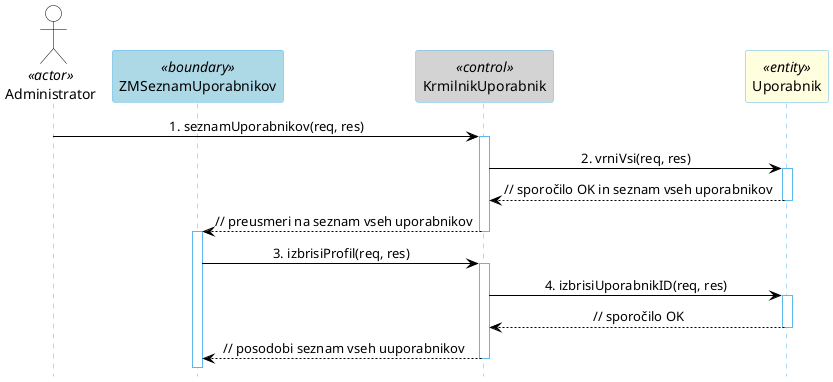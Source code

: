 @startuml
hide footbox

skinparam backgroundcolor transparent
skinparam defaultTextAlignment center
skinparam actorBorderColor black
skinparam actorBackgroundColor white
skinparam arrowColor black  
skinparam sequenceLifeLineBorderColor #5FB8EC
skinparam sequenceParticipantBorderColor #5FB8EC
skinparam sequenceParticipantBackgroundColor white


actor "Administrator" as Prijavljen <<actor>>
participant "ZMSeznamUporabnikov" as SeznamUporabnikov <<boundary>> #lightBlue
participant "KrmilnikUporabnik" as Krmilnik <<control>> #lightGray
participant Uporabnik <<entity>> #lightYellow
 
Prijavljen -> Krmilnik: 1. seznamUporabnikov(req, res)
activate Krmilnik
Krmilnik -> Uporabnik: 2. vrniVsi(req, res)
activate Uporabnik
Krmilnik <-- Uporabnik: // sporočilo OK in seznam vseh uporabnikov
deactivate Uporabnik
SeznamUporabnikov <-- Krmilnik: // preusmeri na seznam vseh uporabnikov
deactivate Krmilnik
activate SeznamUporabnikov
SeznamUporabnikov -> Krmilnik: 3. izbrisiProfil(req, res)
activate Krmilnik
Krmilnik -> Uporabnik: 4. izbrisiUporabnikID(req, res)
activate Uporabnik
Krmilnik <-- Uporabnik: // sporočilo OK
deactivate Uporabnik
SeznamUporabnikov <-- Krmilnik: // posodobi seznam vseh uuporabnikov
deactivate Krmilnik
@enduml